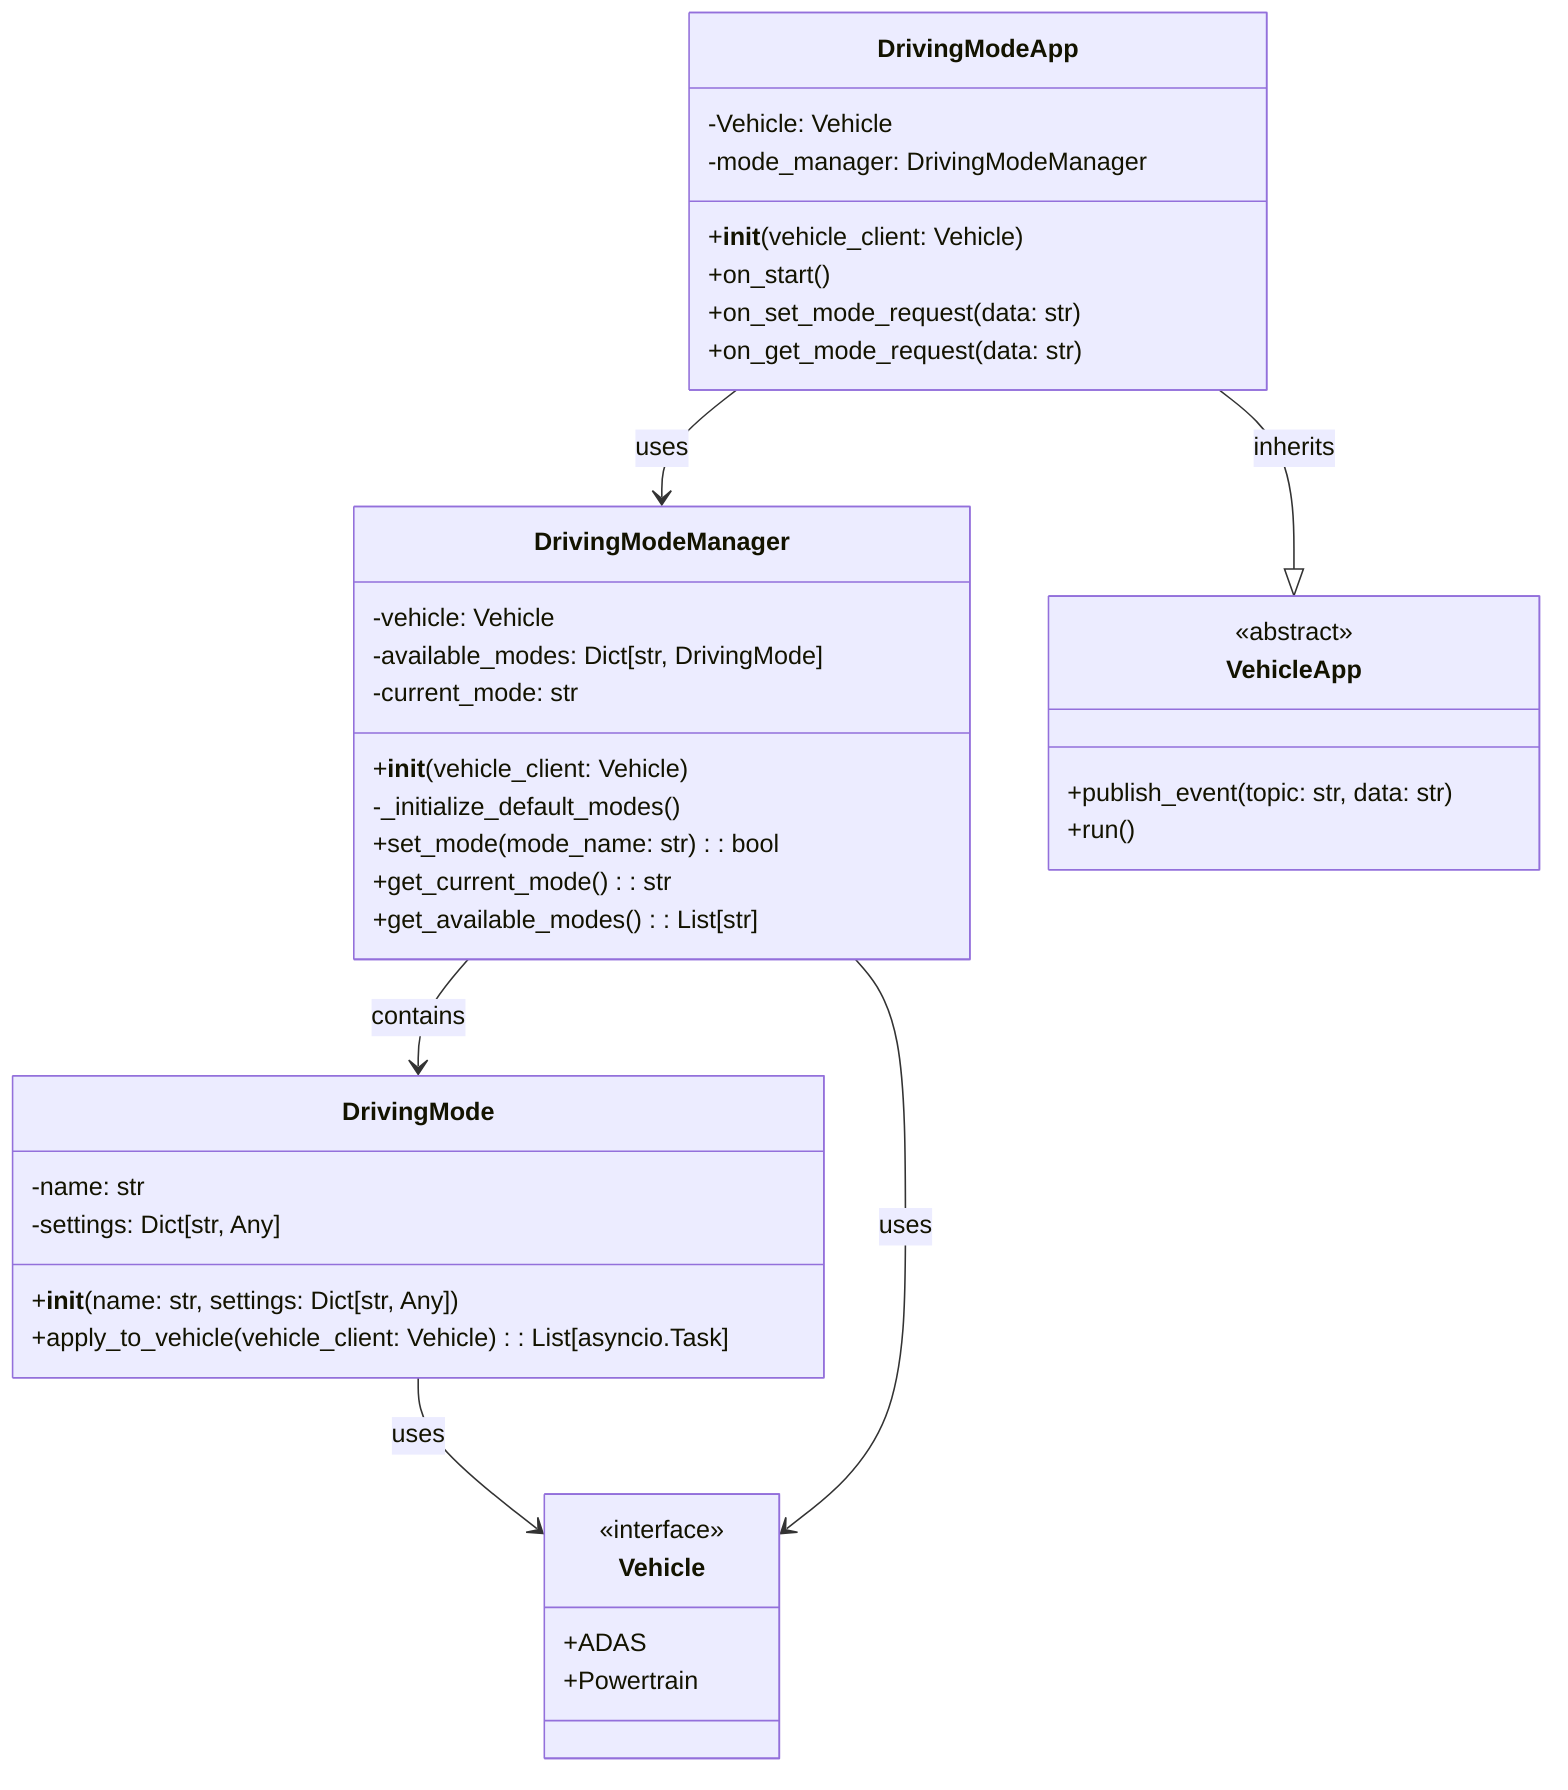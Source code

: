 classDiagram
    class Vehicle {
        <<interface>>
        +ADAS
        +Powertrain
    }

    class DrivingMode {
        -name: str
        -settings: Dict[str, Any]
        +__init__(name: str, settings: Dict[str, Any])
        +apply_to_vehicle(vehicle_client: Vehicle): List[asyncio.Task]
    }

    class DrivingModeManager {
        -vehicle: Vehicle
        -available_modes: Dict[str, DrivingMode]
        -current_mode: str
        +__init__(vehicle_client: Vehicle)
        -_initialize_default_modes()
        +set_mode(mode_name: str): bool
        +get_current_mode(): str
        +get_available_modes(): List[str]
    }

    class DrivingModeApp {
        -Vehicle: Vehicle
        -mode_manager: DrivingModeManager
        +__init__(vehicle_client: Vehicle)
        +on_start()
        +on_set_mode_request(data: str)
        +on_get_mode_request(data: str)
    }

    class VehicleApp {
        <<abstract>>
        +publish_event(topic: str, data: str)
        +run()
    }

    DrivingModeApp --|> VehicleApp : inherits
    DrivingModeApp --> DrivingModeManager : uses
    DrivingModeManager --> DrivingMode : contains
    DrivingMode --> Vehicle : uses
    DrivingModeManager --> Vehicle : uses